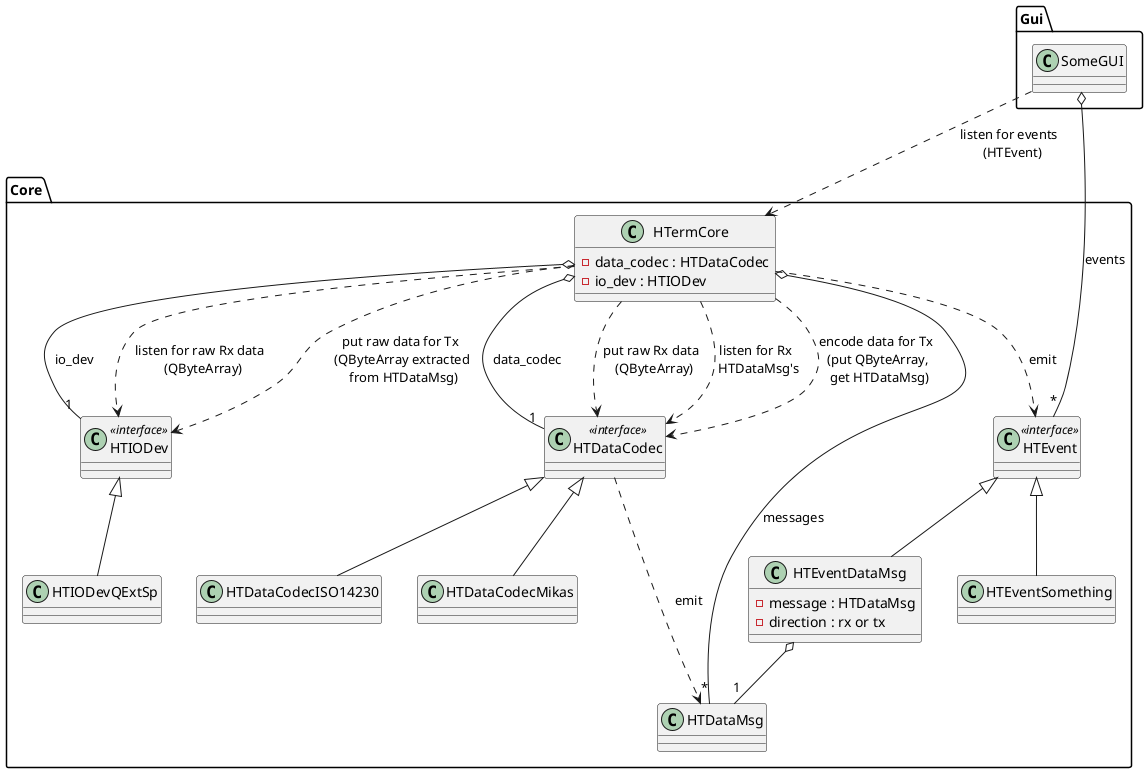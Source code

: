 @startuml

package "Core" {

' HTermCore {{{
class HTermCore {
   -data_codec : HTDataCodec
   -io_dev : HTIODev
}
' }}}

' HTIODev {{{
class HTIODev <<interface>> {
}

class HTIODevQExtSp {
}

HTIODev <|-- HTIODevQExtSp
' }}}

' HTDataCodec {{{
class HTDataCodec <<interface>> {
}

class HTDataCodecISO14230 {
}

class HTDataCodecMikas {
}

HTDataCodec <|-- HTDataCodecISO14230
HTDataCodec <|-- HTDataCodecMikas
' }}}

' HTDataMsg {{{
class HTDataMsg {
}
' }}}

' HTEvent {{{
class HTEvent <<interface>> {
}

class HTEventDataMsg {
   -message : HTDataMsg
   -direction : rx or tx
}

class HTEventSomething {
}

HTEvent <|-- HTEventDataMsg
HTEvent <|-- HTEventSomething
' }}}

HTermCore o-- "1" HTDataCodec : data_codec
HTermCore o-- "1" HTIODev : io_dev
HTermCore o-- "*" HTDataMsg : messages

HTDataCodec ..> HTDataMsg : emit

HTermCore ..> HTIODev   : listen for raw Rx data \n (QByteArray)
HTermCore ..> HTDataCodec : put raw Rx data \n (QByteArray)
HTermCore ..> HTDataCodec : listen for Rx \n HTDataMsg's
HTermCore ..> HTDataCodec : encode data for Tx \n (put QByteArray, \n get HTDataMsg)
HTermCore ..> HTIODev   : put raw data for Tx \n (QByteArray extracted \n from HTDataMsg)

HTermCore ..> HTEvent : emit

HTEventDataMsg o-- "1" HTDataMsg
}

package "Gui" {

   class SomeGUI {
   }

}

SomeGUI ..> HTermCore : listen for events \n (HTEvent)
SomeGUI o-- "*" HTEvent : events


@enduml

